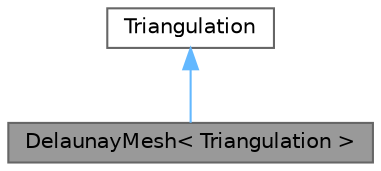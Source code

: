 digraph "DelaunayMesh&lt; Triangulation &gt;"
{
 // LATEX_PDF_SIZE
  bgcolor="transparent";
  edge [fontname=Helvetica,fontsize=10,labelfontname=Helvetica,labelfontsize=10];
  node [fontname=Helvetica,fontsize=10,shape=box,height=0.2,width=0.4];
  Node1 [id="Node000001",label="DelaunayMesh\< Triangulation \>",height=0.2,width=0.4,color="gray40", fillcolor="grey60", style="filled", fontcolor="black",tooltip="The vertex and cell classes must have an index defined."];
  Node2 -> Node1 [id="edge1_Node000001_Node000002",dir="back",color="steelblue1",style="solid",tooltip=" "];
  Node2 [id="Node000002",label="Triangulation",height=0.2,width=0.4,color="gray40", fillcolor="white", style="filled",tooltip=" "];
}
